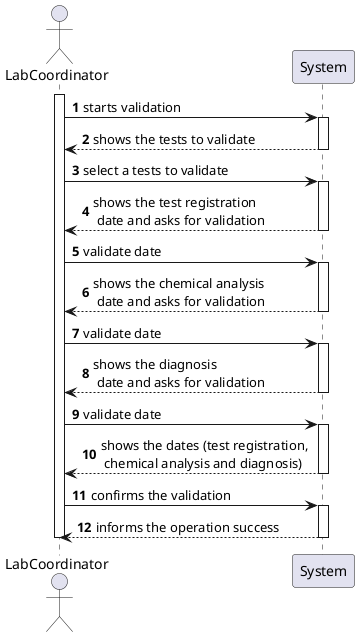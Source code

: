 @startuml
'https://plantuml.com/sequence-diagram

autonumber
actor LabCoordinator
activate LabCoordinator
LabCoordinator -> System: starts validation
activate System
System --> LabCoordinator : shows the tests to validate
deactivate System
LabCoordinator -> System:select a tests to validate
activate System

System --> LabCoordinator : shows the test registration \n date and asks for validation
deactivate System
LabCoordinator -> System: validate date
activate System
System --> LabCoordinator : shows the chemical analysis \n date and asks for validation
deactivate System
LabCoordinator -> System: validate date
activate System
System --> LabCoordinator : shows the diagnosis \n date and asks for validation
deactivate System
LabCoordinator -> System: validate date

activate System
System --> LabCoordinator : shows the dates (test registration, \n chemical analysis and diagnosis)
deactivate System
LabCoordinator -> System: confirms the validation
activate System
System --> LabCoordinator : informs the operation success
deactivate System
deactivate LabCoordinator

@enduml